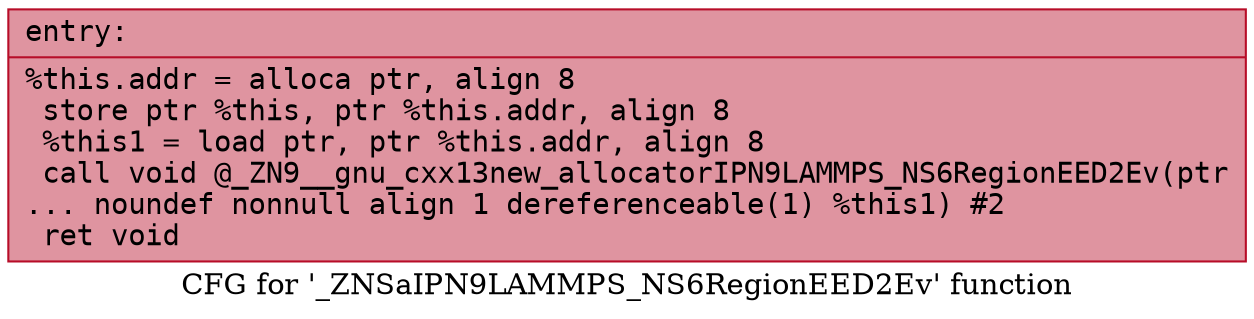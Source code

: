 digraph "CFG for '_ZNSaIPN9LAMMPS_NS6RegionEED2Ev' function" {
	label="CFG for '_ZNSaIPN9LAMMPS_NS6RegionEED2Ev' function";

	Node0x55bdf81b4fa0 [shape=record,color="#b70d28ff", style=filled, fillcolor="#b70d2870" fontname="Courier",label="{entry:\l|  %this.addr = alloca ptr, align 8\l  store ptr %this, ptr %this.addr, align 8\l  %this1 = load ptr, ptr %this.addr, align 8\l  call void @_ZN9__gnu_cxx13new_allocatorIPN9LAMMPS_NS6RegionEED2Ev(ptr\l... noundef nonnull align 1 dereferenceable(1) %this1) #2\l  ret void\l}"];
}
